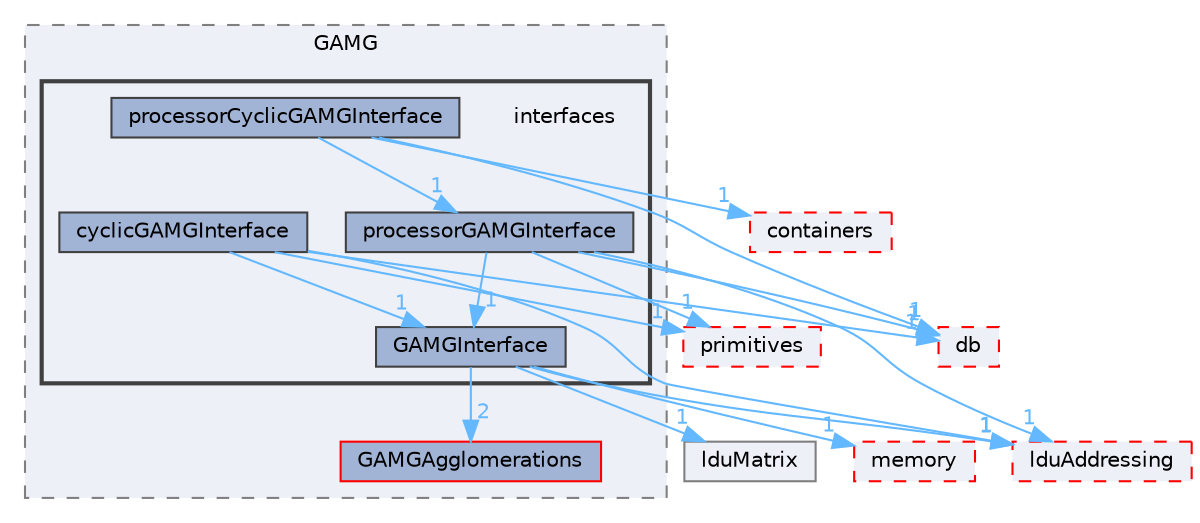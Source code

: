 digraph "src/OpenFOAM/matrices/lduMatrix/solvers/GAMG/interfaces"
{
 // LATEX_PDF_SIZE
  bgcolor="transparent";
  edge [fontname=Helvetica,fontsize=10,labelfontname=Helvetica,labelfontsize=10];
  node [fontname=Helvetica,fontsize=10,shape=box,height=0.2,width=0.4];
  compound=true
  subgraph clusterdir_fd9be80e4ce10132ec26d36b30f21b7d {
    graph [ bgcolor="#edf0f7", pencolor="grey50", label="GAMG", fontname=Helvetica,fontsize=10 style="filled,dashed", URL="dir_fd9be80e4ce10132ec26d36b30f21b7d.html",tooltip=""]
  dir_a924fc5b9b02d4bfaf9b6fb6bcc671ab [label="GAMGAgglomerations", fillcolor="#a2b4d6", color="red", style="filled", URL="dir_a924fc5b9b02d4bfaf9b6fb6bcc671ab.html",tooltip=""];
  subgraph clusterdir_354e0e3f4a321ccc8878de612aa38840 {
    graph [ bgcolor="#edf0f7", pencolor="grey25", label="", fontname=Helvetica,fontsize=10 style="filled,bold", URL="dir_354e0e3f4a321ccc8878de612aa38840.html",tooltip=""]
    dir_354e0e3f4a321ccc8878de612aa38840 [shape=plaintext, label="interfaces"];
  dir_54eaed930cf8f51515bcb63d6d07435f [label="cyclicGAMGInterface", fillcolor="#a2b4d6", color="grey25", style="filled", URL="dir_54eaed930cf8f51515bcb63d6d07435f.html",tooltip=""];
  dir_da3433395e359af1783e5baa6b094d5b [label="GAMGInterface", fillcolor="#a2b4d6", color="grey25", style="filled", URL="dir_da3433395e359af1783e5baa6b094d5b.html",tooltip=""];
  dir_494056105461a6d6c02333018503a8bc [label="processorCyclicGAMGInterface", fillcolor="#a2b4d6", color="grey25", style="filled", URL="dir_494056105461a6d6c02333018503a8bc.html",tooltip=""];
  dir_27ac375961e704bf57585b65f2845afc [label="processorGAMGInterface", fillcolor="#a2b4d6", color="grey25", style="filled", URL="dir_27ac375961e704bf57585b65f2845afc.html",tooltip=""];
  }
  }
  dir_12547202c65033a69d4e18947f2fbe2a [label="lduAddressing", fillcolor="#edf0f7", color="red", style="filled,dashed", URL="dir_12547202c65033a69d4e18947f2fbe2a.html",tooltip=""];
  dir_1ce70feb2b06c30ebd4091245573b99e [label="lduMatrix", fillcolor="#edf0f7", color="grey50", style="filled", URL="dir_1ce70feb2b06c30ebd4091245573b99e.html",tooltip=""];
  dir_385a22dcc2f7120acb0f1a7a832b3b8d [label="memory", fillcolor="#edf0f7", color="red", style="filled,dashed", URL="dir_385a22dcc2f7120acb0f1a7a832b3b8d.html",tooltip=""];
  dir_3e50f45338116b169052b428016851aa [label="primitives", fillcolor="#edf0f7", color="red", style="filled,dashed", URL="dir_3e50f45338116b169052b428016851aa.html",tooltip=""];
  dir_63c634f7a7cfd679ac26c67fb30fc32f [label="db", fillcolor="#edf0f7", color="red", style="filled,dashed", URL="dir_63c634f7a7cfd679ac26c67fb30fc32f.html",tooltip=""];
  dir_19d0872053bde092be81d7fe3f56cbf7 [label="containers", fillcolor="#edf0f7", color="red", style="filled,dashed", URL="dir_19d0872053bde092be81d7fe3f56cbf7.html",tooltip=""];
  dir_54eaed930cf8f51515bcb63d6d07435f->dir_12547202c65033a69d4e18947f2fbe2a [headlabel="1", labeldistance=1.5 headhref="dir_000783_002109.html" href="dir_000783_002109.html" color="steelblue1" fontcolor="steelblue1"];
  dir_54eaed930cf8f51515bcb63d6d07435f->dir_3e50f45338116b169052b428016851aa [headlabel="1", labeldistance=1.5 headhref="dir_000783_003069.html" href="dir_000783_003069.html" color="steelblue1" fontcolor="steelblue1"];
  dir_54eaed930cf8f51515bcb63d6d07435f->dir_63c634f7a7cfd679ac26c67fb30fc32f [headlabel="1", labeldistance=1.5 headhref="dir_000783_000817.html" href="dir_000783_000817.html" color="steelblue1" fontcolor="steelblue1"];
  dir_54eaed930cf8f51515bcb63d6d07435f->dir_da3433395e359af1783e5baa6b094d5b [headlabel="1", labeldistance=1.5 headhref="dir_000783_001580.html" href="dir_000783_001580.html" color="steelblue1" fontcolor="steelblue1"];
  dir_da3433395e359af1783e5baa6b094d5b->dir_12547202c65033a69d4e18947f2fbe2a [headlabel="1", labeldistance=1.5 headhref="dir_001580_002109.html" href="dir_001580_002109.html" color="steelblue1" fontcolor="steelblue1"];
  dir_da3433395e359af1783e5baa6b094d5b->dir_1ce70feb2b06c30ebd4091245573b99e [headlabel="1", labeldistance=1.5 headhref="dir_001580_002118.html" href="dir_001580_002118.html" color="steelblue1" fontcolor="steelblue1"];
  dir_da3433395e359af1783e5baa6b094d5b->dir_385a22dcc2f7120acb0f1a7a832b3b8d [headlabel="1", labeldistance=1.5 headhref="dir_001580_002352.html" href="dir_001580_002352.html" color="steelblue1" fontcolor="steelblue1"];
  dir_da3433395e359af1783e5baa6b094d5b->dir_a924fc5b9b02d4bfaf9b6fb6bcc671ab [headlabel="2", labeldistance=1.5 headhref="dir_001580_001579.html" href="dir_001580_001579.html" color="steelblue1" fontcolor="steelblue1"];
  dir_494056105461a6d6c02333018503a8bc->dir_19d0872053bde092be81d7fe3f56cbf7 [headlabel="1", labeldistance=1.5 headhref="dir_003091_000669.html" href="dir_003091_000669.html" color="steelblue1" fontcolor="steelblue1"];
  dir_494056105461a6d6c02333018503a8bc->dir_27ac375961e704bf57585b65f2845afc [headlabel="1", labeldistance=1.5 headhref="dir_003091_003094.html" href="dir_003091_003094.html" color="steelblue1" fontcolor="steelblue1"];
  dir_494056105461a6d6c02333018503a8bc->dir_63c634f7a7cfd679ac26c67fb30fc32f [headlabel="1", labeldistance=1.5 headhref="dir_003091_000817.html" href="dir_003091_000817.html" color="steelblue1" fontcolor="steelblue1"];
  dir_27ac375961e704bf57585b65f2845afc->dir_12547202c65033a69d4e18947f2fbe2a [headlabel="1", labeldistance=1.5 headhref="dir_003094_002109.html" href="dir_003094_002109.html" color="steelblue1" fontcolor="steelblue1"];
  dir_27ac375961e704bf57585b65f2845afc->dir_3e50f45338116b169052b428016851aa [headlabel="1", labeldistance=1.5 headhref="dir_003094_003069.html" href="dir_003094_003069.html" color="steelblue1" fontcolor="steelblue1"];
  dir_27ac375961e704bf57585b65f2845afc->dir_63c634f7a7cfd679ac26c67fb30fc32f [headlabel="1", labeldistance=1.5 headhref="dir_003094_000817.html" href="dir_003094_000817.html" color="steelblue1" fontcolor="steelblue1"];
  dir_27ac375961e704bf57585b65f2845afc->dir_da3433395e359af1783e5baa6b094d5b [headlabel="1", labeldistance=1.5 headhref="dir_003094_001580.html" href="dir_003094_001580.html" color="steelblue1" fontcolor="steelblue1"];
}
